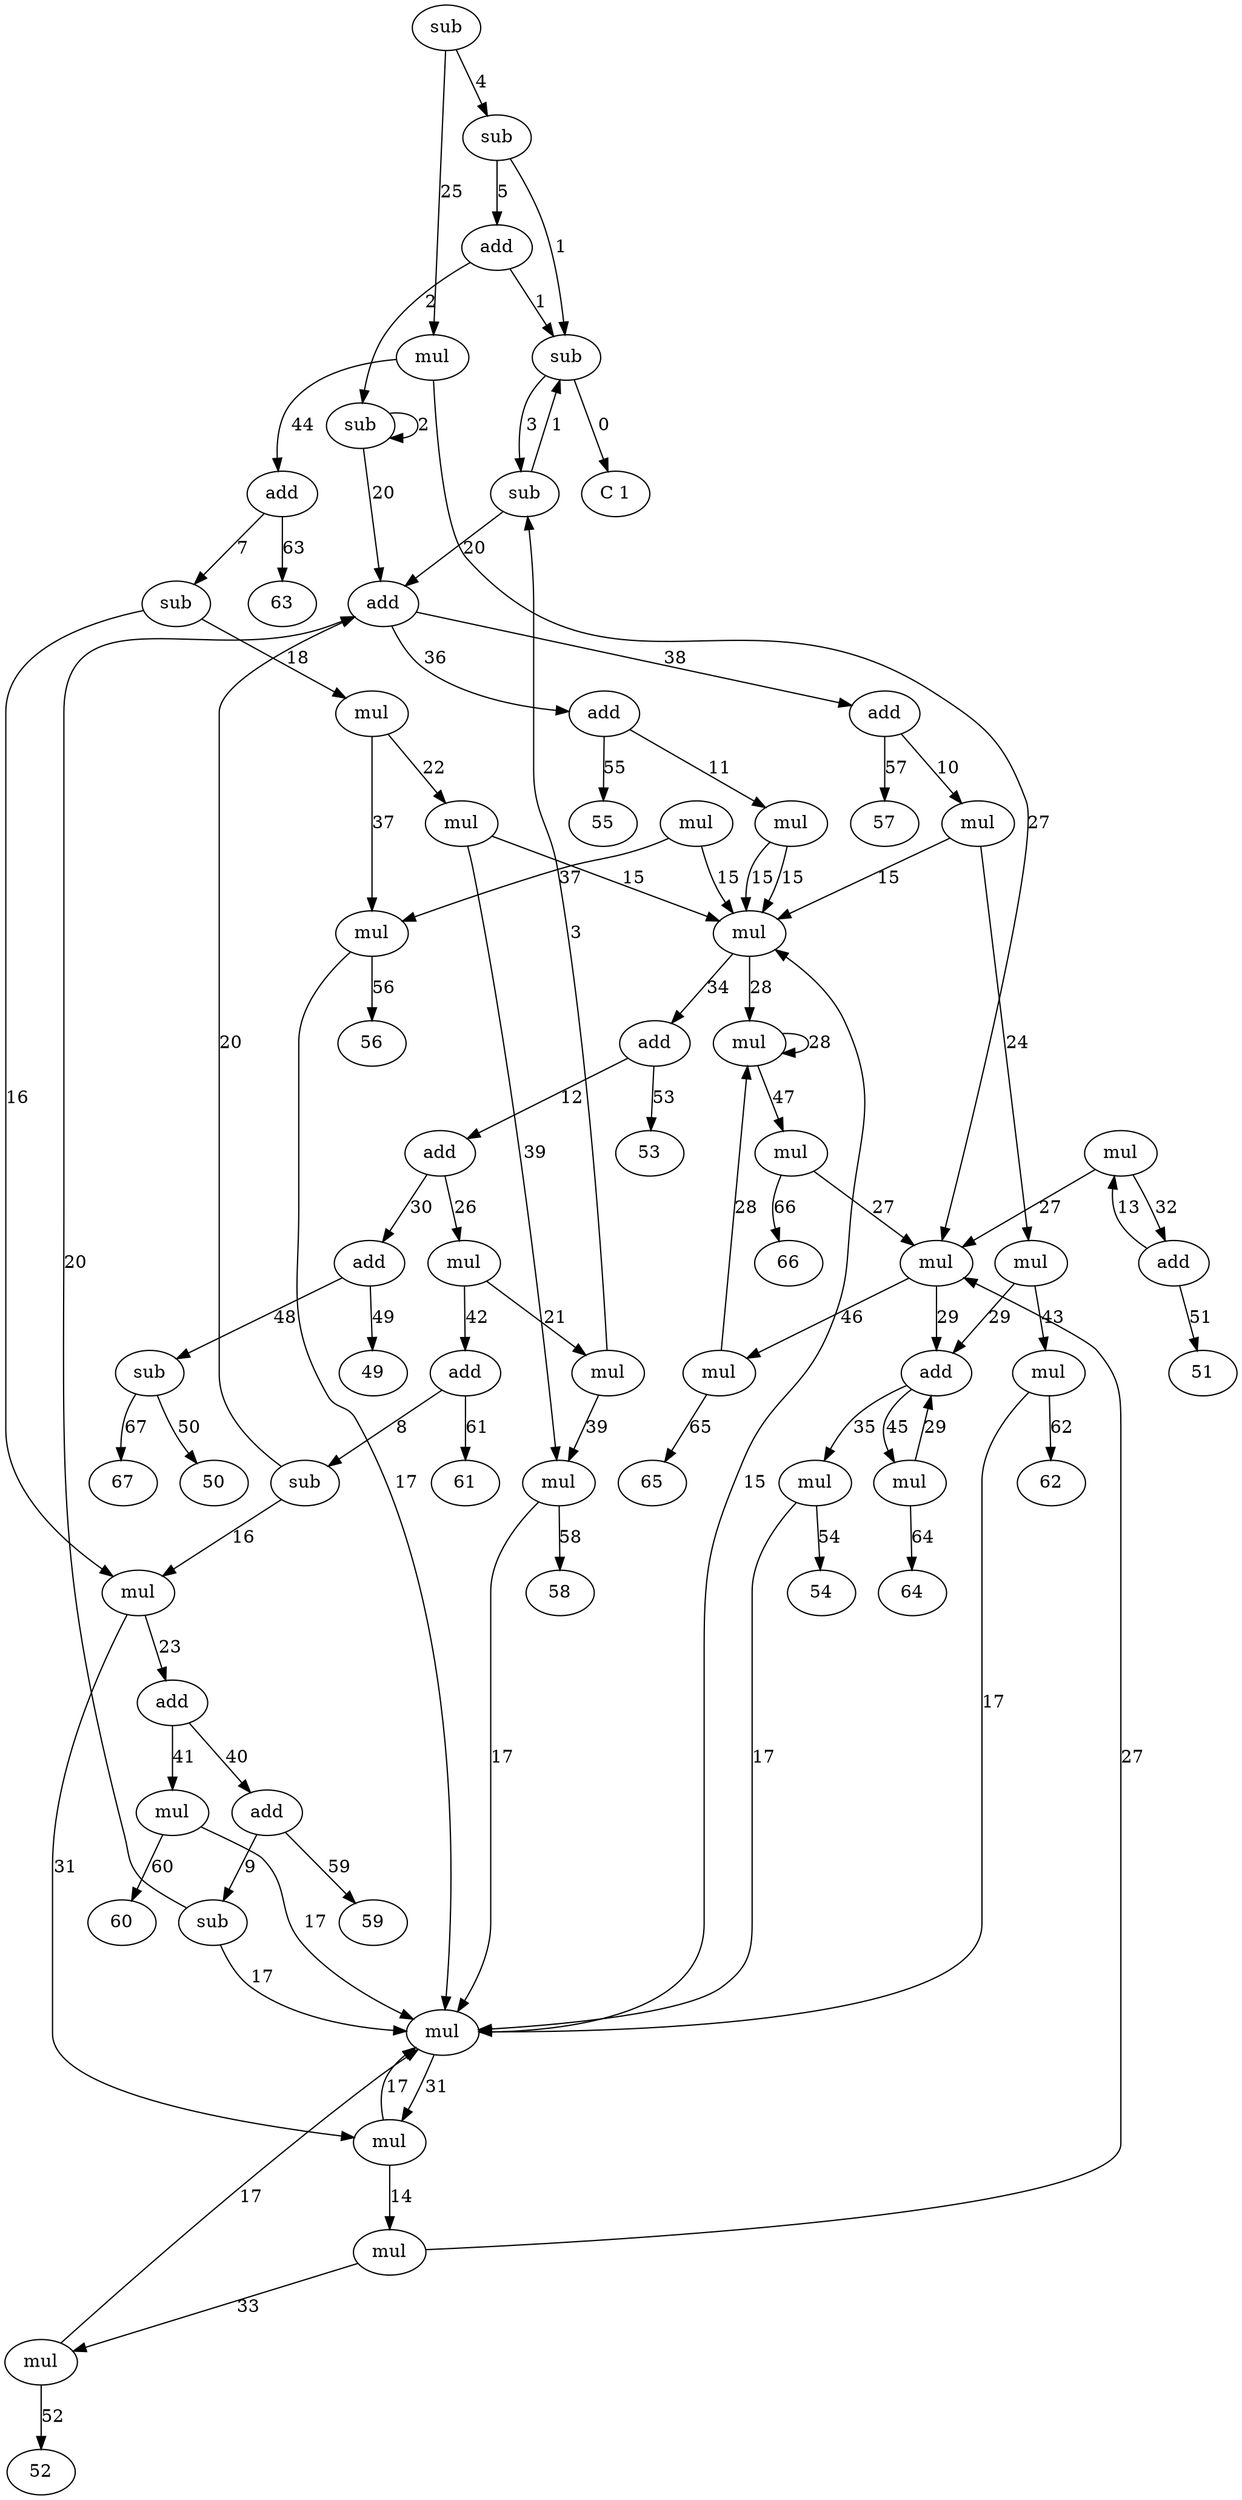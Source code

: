 digraph G {
0 [label="C 1"]
1 [label="sub"]
1 -> 3 [label="3"]
1 -> 0 [label="0"]
2 [label="sub"]
2 -> 2 [label="2"]
2 -> 20 [label="20"]
3 [label="sub"]
3 -> 1 [label="1"]
3 -> 20 [label="20"]
4 [label="sub"]
4 -> 5 [label="5"]
4 -> 1 [label="1"]
5 [label="add"]
5 -> 1 [label="1"]
5 -> 2 [label="2"]
6 [label="sub"]
6 -> 4 [label="4"]
6 -> 25 [label="25"]
7 [label="sub"]
7 -> 16 [label="16"]
7 -> 18 [label="18"]
8 [label="sub"]
8 -> 16 [label="16"]
8 -> 20 [label="20"]
9 [label="sub"]
9 -> 17 [label="17"]
9 -> 20 [label="20"]
10 [label="mul"]
10 -> 15 [label="15"]
10 -> 24 [label="24"]
11 [label="mul"]
11 -> 15 [label="15"]
11 -> 15 [label="15"]
12 [label="add"]
12 -> 26 [label="26"]
12 -> 30 [label="30"]
13 [label="mul"]
13 -> 27 [label="27"]
13 -> 32 [label="32"]
14 [label="mul"]
14 -> 27 [label="27"]
14 -> 33 [label="33"]
15 [label="mul"]
15 -> 28 [label="28"]
15 -> 34 [label="34"]
16 [label="mul"]
16 -> 23 [label="23"]
16 -> 31 [label="31"]
17 [label="mul"]
17 -> 15 [label="15"]
17 -> 31 [label="31"]
18 [label="mul"]
18 -> 22 [label="22"]
18 -> 37 [label="37"]
19 [label="mul"]
19 -> 15 [label="15"]
19 -> 37 [label="37"]
20 [label="add"]
20 -> 36 [label="36"]
20 -> 38 [label="38"]
21 [label="mul"]
21 -> 3 [label="3"]
21 -> 39 [label="39"]
22 [label="mul"]
22 -> 15 [label="15"]
22 -> 39 [label="39"]
23 [label="add"]
23 -> 40 [label="40"]
23 -> 41 [label="41"]
24 [label="mul"]
24 -> 29 [label="29"]
24 -> 43 [label="43"]
25 [label="mul"]
25 -> 27 [label="27"]
25 -> 44 [label="44"]
26 [label="mul"]
26 -> 21 [label="21"]
26 -> 42 [label="42"]
27 [label="mul"]
27 -> 29 [label="29"]
27 -> 46 [label="46"]
28 [label="mul"]
28 -> 28 [label="28"]
28 -> 47 [label="47"]
29 [label="add"]
29 -> 35 [label="35"]
29 -> 45 [label="45"]
30 [label="add"]
30 -> 48 [label="48"]
30 -> 49 [label="49"]
31 [label="mul"]
31 -> 14 [label="14"]
31 -> 17 [label="17"]
32 [label="add"]
32 -> 13 [label="13"]
32 -> 51 [label="51"]
33 [label="mul"]
33 -> 17 [label="17"]
33 -> 52 [label="52"]
34 [label="add"]
34 -> 12 [label="12"]
34 -> 53 [label="53"]
35 [label="mul"]
35 -> 17 [label="17"]
35 -> 54 [label="54"]
36 [label="add"]
36 -> 11 [label="11"]
36 -> 55 [label="55"]
37 [label="mul"]
37 -> 17 [label="17"]
37 -> 56 [label="56"]
38 [label="add"]
38 -> 10 [label="10"]
38 -> 57 [label="57"]
39 [label="mul"]
39 -> 17 [label="17"]
39 -> 58 [label="58"]
40 [label="add"]
40 -> 9 [label="9"]
40 -> 59 [label="59"]
41 [label="mul"]
41 -> 17 [label="17"]
41 -> 60 [label="60"]
42 [label="add"]
42 -> 8 [label="8"]
42 -> 61 [label="61"]
43 [label="mul"]
43 -> 17 [label="17"]
43 -> 62 [label="62"]
44 [label="add"]
44 -> 7 [label="7"]
44 -> 63 [label="63"]
45 [label="mul"]
45 -> 29 [label="29"]
45 -> 64 [label="64"]
46 [label="mul"]
46 -> 28 [label="28"]
46 -> 65 [label="65"]
47 [label="mul"]
47 -> 27 [label="27"]
47 -> 66 [label="66"]
48 [label="sub"]
48 -> 50 [label="50"]
48 -> 67 [label="67"]
}
